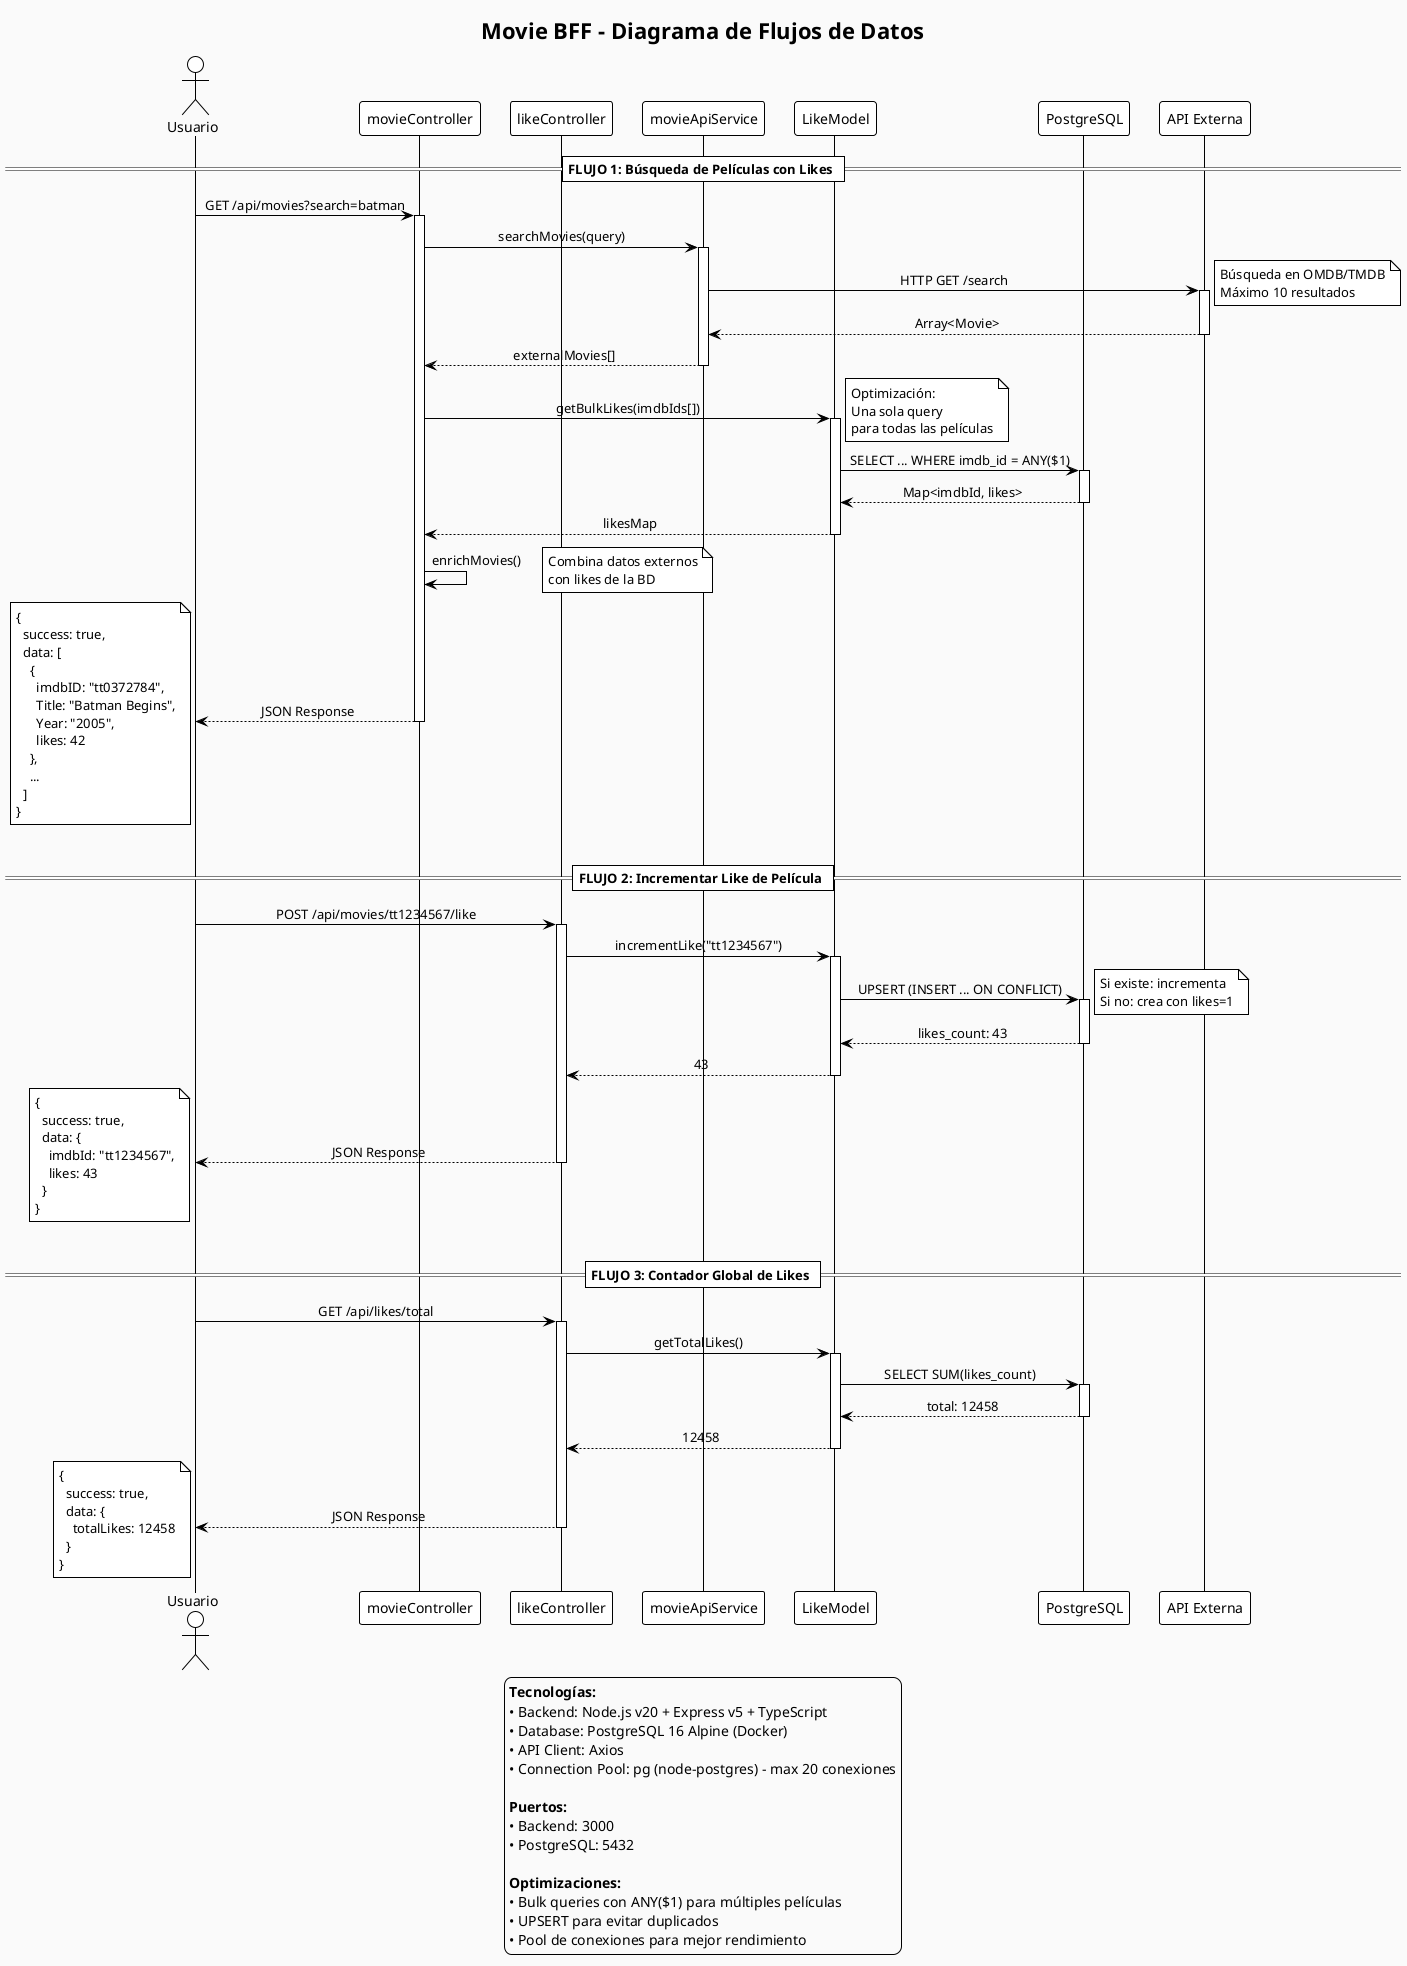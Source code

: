 @startuml database-relations-diagram
!theme plain
skinparam backgroundColor #FAFAFA
skinparam defaultFontName Arial
skinparam sequenceMessageAlign center

title Movie BFF - Diagrama de Flujos de Datos

actor Usuario
participant movieController as controller
participant likeController as likeCtrl
participant movieApiService as apiService
participant LikeModel as likeModel
participant PostgreSQL as postgres
participant "API Externa" as externalApi

== FLUJO 1: Búsqueda de Películas con Likes ==

Usuario -> controller : GET /api/movies?search=batman
activate controller

controller -> apiService : searchMovies(query)
activate apiService

apiService -> externalApi : HTTP GET /search
activate externalApi
note right
  Búsqueda en OMDB/TMDB
  Máximo 10 resultados
end note
externalApi --> apiService : Array<Movie>
deactivate externalApi

apiService --> controller : externalMovies[]
deactivate apiService

controller -> likeModel : getBulkLikes(imdbIds[])
activate likeModel
note right
  Optimización:
  Una sola query
  para todas las películas
end note

likeModel -> postgres : SELECT ... WHERE imdb_id = ANY($1)
activate postgres
postgres --> likeModel : Map<imdbId, likes>
deactivate postgres

likeModel --> controller : likesMap
deactivate likeModel

controller -> controller : enrichMovies()
note right
  Combina datos externos
  con likes de la BD
end note

controller --> Usuario : JSON Response
deactivate controller
note left
  {
    success: true,
    data: [
      {
        imdbID: "tt0372784",
        Title: "Batman Begins",
        Year: "2005",
        likes: 42
      },
      ...
    ]
  }
end note

|||

== FLUJO 2: Incrementar Like de Película ==

Usuario -> likeCtrl : POST /api/movies/tt1234567/like
activate likeCtrl

likeCtrl -> likeModel : incrementLike("tt1234567")
activate likeModel

likeModel -> postgres : UPSERT (INSERT ... ON CONFLICT)
activate postgres
note right
  Si existe: incrementa
  Si no: crea con likes=1
end note
postgres --> likeModel : likes_count: 43
deactivate postgres

likeModel --> likeCtrl : 43
deactivate likeModel

likeCtrl --> Usuario : JSON Response
deactivate likeCtrl
note left
  {
    success: true,
    data: {
      imdbId: "tt1234567",
      likes: 43
    }
  }
end note

|||

== FLUJO 3: Contador Global de Likes ==

Usuario -> likeCtrl : GET /api/likes/total
activate likeCtrl

likeCtrl -> likeModel : getTotalLikes()
activate likeModel

likeModel -> postgres : SELECT SUM(likes_count)
activate postgres
postgres --> likeModel : total: 12458
deactivate postgres

likeModel --> likeCtrl : 12458
deactivate likeModel

likeCtrl --> Usuario : JSON Response
deactivate likeCtrl
note left
  {
    success: true,
    data: {
      totalLikes: 12458
    }
  }
end note

legend bottom
  **Tecnologías:**
  • Backend: Node.js v20 + Express v5 + TypeScript
  • Database: PostgreSQL 16 Alpine (Docker)
  • API Client: Axios
  • Connection Pool: pg (node-postgres) - max 20 conexiones
  
  **Puertos:**
  • Backend: 3000
  • PostgreSQL: 5432
  
  **Optimizaciones:**
  • Bulk queries con ANY($1) para múltiples películas
  • UPSERT para evitar duplicados
  • Pool de conexiones para mejor rendimiento
end legend

@enduml
